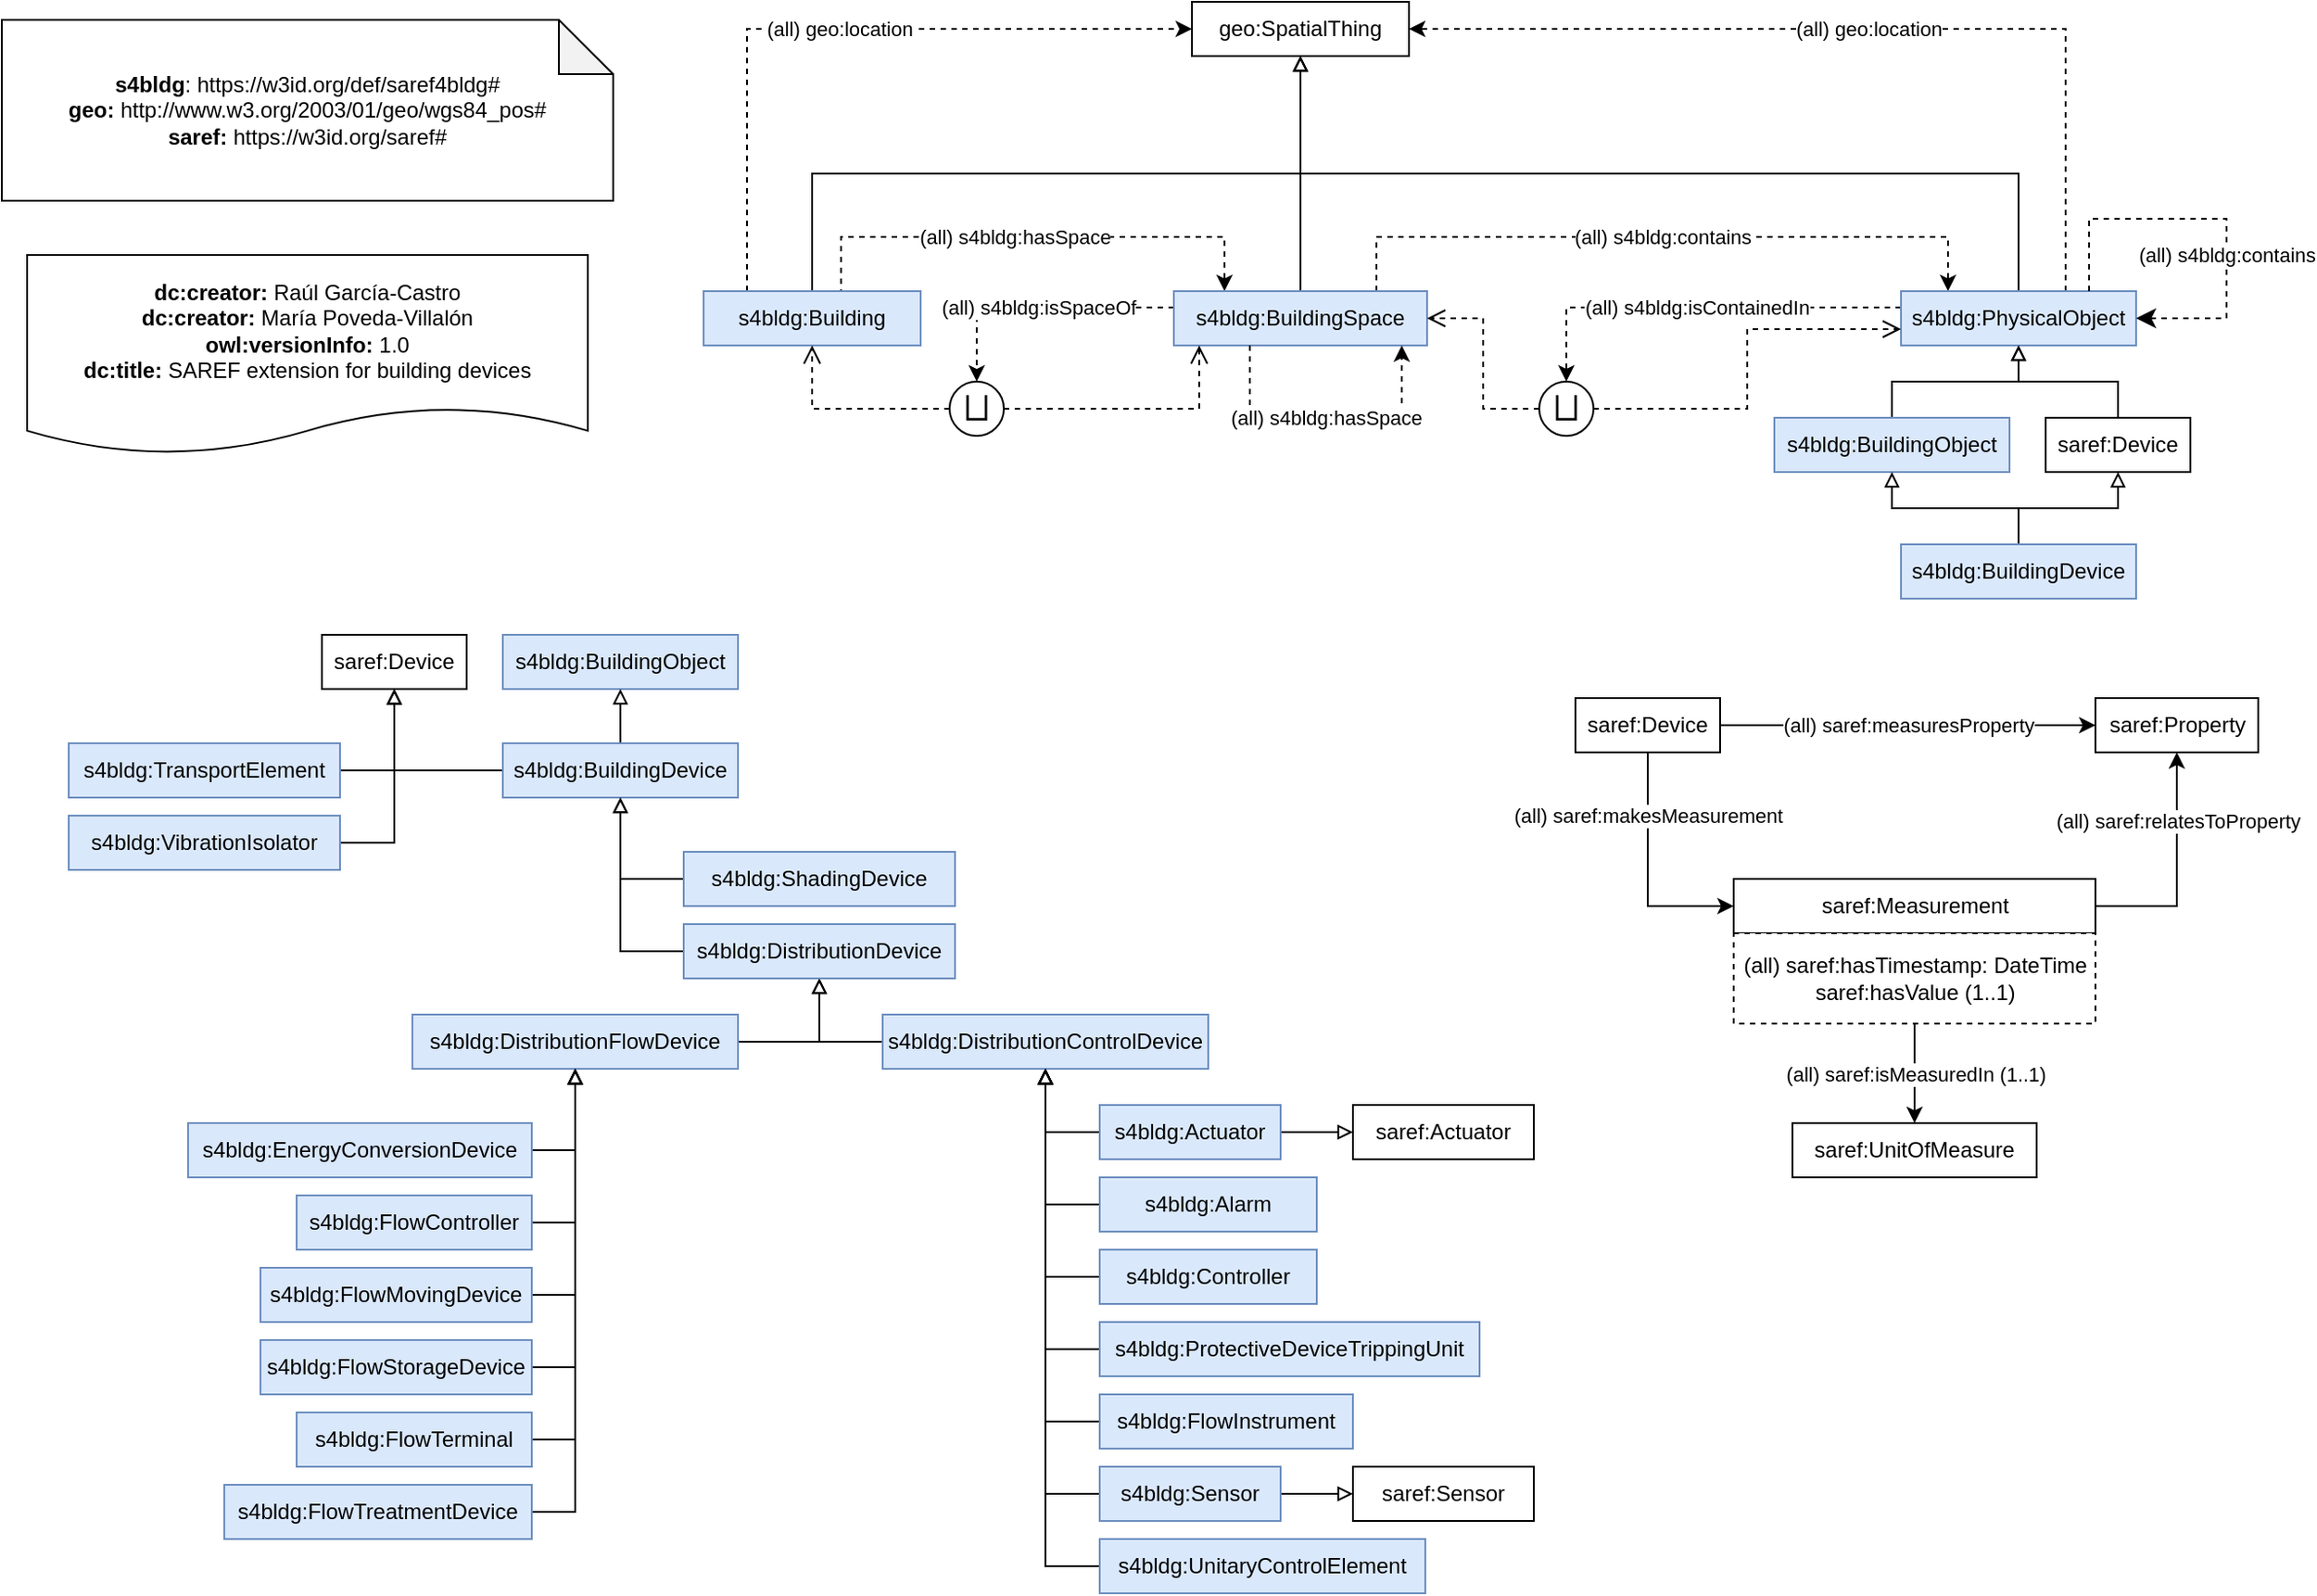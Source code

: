 <mxfile version="13.3.5" type="device"><diagram id="K3vd5cu1G-lQZj9EZzx_" name="Página-1"><mxGraphModel dx="3100" dy="1335" grid="1" gridSize="10" guides="1" tooltips="1" connect="1" arrows="1" fold="1" page="1" pageScale="1" pageWidth="827" pageHeight="1169" math="0" shadow="0"><root><mxCell id="0"/><mxCell id="1" parent="0"/><mxCell id="VFsF0bfAUxNK4FM43DhO-1" value="geo:SpatialThing" style="rounded=0;whiteSpace=wrap;html=1;snapToPoint=1;points=[[0.1,0],[0.2,0],[0.3,0],[0.4,0],[0.5,0],[0.6,0],[0.7,0],[0.8,0],[0.9,0],[0,0.1],[0,0.3],[0,0.5],[0,0.7],[0,0.9],[0.1,1],[0.2,1],[0.3,1],[0.4,1],[0.5,1],[0.6,1],[0.7,1],[0.8,1],[0.9,1],[1,0.1],[1,0.3],[1,0.5],[1,0.7],[1,0.9]];" vertex="1" parent="1"><mxGeometry x="208" y="50.0" width="120" height="30" as="geometry"/></mxCell><mxCell id="VFsF0bfAUxNK4FM43DhO-9" style="edgeStyle=orthogonalEdgeStyle;rounded=0;orthogonalLoop=1;jettySize=auto;html=1;exitX=0.5;exitY=0;exitDx=0;exitDy=0;entryX=0.5;entryY=1;entryDx=0;entryDy=0;endArrow=block;endFill=0;" edge="1" parent="1" source="VFsF0bfAUxNK4FM43DhO-2" target="VFsF0bfAUxNK4FM43DhO-1"><mxGeometry relative="1" as="geometry"/></mxCell><mxCell id="VFsF0bfAUxNK4FM43DhO-19" value="(all) s4bldg:hasSpace" style="edgeStyle=orthogonalEdgeStyle;rounded=0;orthogonalLoop=1;jettySize=auto;html=1;exitX=0.8;exitY=0;exitDx=0;exitDy=0;entryX=0.2;entryY=0;entryDx=0;entryDy=0;dashed=1;endArrow=classic;endFill=1;" edge="1" parent="1" source="VFsF0bfAUxNK4FM43DhO-2" target="VFsF0bfAUxNK4FM43DhO-3"><mxGeometry relative="1" as="geometry"><Array as="points"><mxPoint x="14" y="180"/><mxPoint x="226" y="180"/></Array></mxGeometry></mxCell><mxCell id="VFsF0bfAUxNK4FM43DhO-21" value="(all) geo:location" style="edgeStyle=orthogonalEdgeStyle;rounded=0;orthogonalLoop=1;jettySize=auto;html=1;exitX=0.2;exitY=0;exitDx=0;exitDy=0;entryX=0;entryY=0.5;entryDx=0;entryDy=0;dashed=1;endArrow=classic;endFill=1;" edge="1" parent="1" source="VFsF0bfAUxNK4FM43DhO-2" target="VFsF0bfAUxNK4FM43DhO-1"><mxGeometry relative="1" as="geometry"/></mxCell><mxCell id="VFsF0bfAUxNK4FM43DhO-2" value="s4bldg:Building" style="rounded=0;whiteSpace=wrap;html=1;snapToPoint=1;points=[[0.1,0],[0.2,0],[0.3,0],[0.4,0],[0.5,0],[0.6,0],[0.7,0],[0.8,0],[0.9,0],[0,0.1],[0,0.3],[0,0.5],[0,0.7],[0,0.9],[0.1,1],[0.2,1],[0.3,1],[0.4,1],[0.5,1],[0.6,1],[0.7,1],[0.8,1],[0.9,1],[1,0.1],[1,0.3],[1,0.5],[1,0.7],[1,0.9]];fillColor=#dae8fc;strokeColor=#6c8ebf;" vertex="1" parent="1"><mxGeometry x="-62" y="210.0" width="120" height="30" as="geometry"/></mxCell><mxCell id="VFsF0bfAUxNK4FM43DhO-10" style="edgeStyle=orthogonalEdgeStyle;rounded=0;orthogonalLoop=1;jettySize=auto;html=1;exitX=0.5;exitY=0;exitDx=0;exitDy=0;entryX=0.5;entryY=1;entryDx=0;entryDy=0;endArrow=block;endFill=0;" edge="1" parent="1" source="VFsF0bfAUxNK4FM43DhO-3" target="VFsF0bfAUxNK4FM43DhO-1"><mxGeometry relative="1" as="geometry"/></mxCell><mxCell id="VFsF0bfAUxNK4FM43DhO-16" value="(all) s4bldg:contains" style="edgeStyle=orthogonalEdgeStyle;rounded=0;orthogonalLoop=1;jettySize=auto;html=1;exitX=0.8;exitY=0;exitDx=0;exitDy=0;entryX=0.2;entryY=0;entryDx=0;entryDy=0;endArrow=classic;endFill=1;dashed=1;" edge="1" parent="1" source="VFsF0bfAUxNK4FM43DhO-3" target="VFsF0bfAUxNK4FM43DhO-4"><mxGeometry relative="1" as="geometry"><Array as="points"><mxPoint x="310" y="180"/><mxPoint x="626" y="180"/></Array></mxGeometry></mxCell><mxCell id="VFsF0bfAUxNK4FM43DhO-117" value="(all) s4bldg:isSpaceOf" style="edgeStyle=orthogonalEdgeStyle;rounded=0;orthogonalLoop=1;jettySize=auto;html=1;exitX=0;exitY=0.3;exitDx=0;exitDy=0;endArrow=classic;endFill=1;dashed=1;" edge="1" parent="1" source="VFsF0bfAUxNK4FM43DhO-3" target="VFsF0bfAUxNK4FM43DhO-112"><mxGeometry relative="1" as="geometry"/></mxCell><mxCell id="VFsF0bfAUxNK4FM43DhO-3" value="s4bldg:BuildingSpace" style="rounded=0;whiteSpace=wrap;html=1;snapToPoint=1;points=[[0.1,0],[0.2,0],[0.3,0],[0.4,0],[0.5,0],[0.6,0],[0.7,0],[0.8,0],[0.9,0],[0,0.1],[0,0.3],[0,0.5],[0,0.7],[0,0.9],[0.1,1],[0.2,1],[0.3,1],[0.4,1],[0.5,1],[0.6,1],[0.7,1],[0.8,1],[0.9,1],[1,0.1],[1,0.3],[1,0.5],[1,0.7],[1,0.9]];fillColor=#dae8fc;strokeColor=#6c8ebf;" vertex="1" parent="1"><mxGeometry x="198" y="210" width="140" height="30" as="geometry"/></mxCell><mxCell id="VFsF0bfAUxNK4FM43DhO-11" style="edgeStyle=orthogonalEdgeStyle;rounded=0;orthogonalLoop=1;jettySize=auto;html=1;exitX=0.5;exitY=0;exitDx=0;exitDy=0;entryX=0.5;entryY=1;entryDx=0;entryDy=0;endArrow=block;endFill=0;" edge="1" parent="1" source="VFsF0bfAUxNK4FM43DhO-4" target="VFsF0bfAUxNK4FM43DhO-1"><mxGeometry relative="1" as="geometry"/></mxCell><mxCell id="VFsF0bfAUxNK4FM43DhO-17" value="(all) s4bldg:isContainedIn" style="edgeStyle=orthogonalEdgeStyle;rounded=0;orthogonalLoop=1;jettySize=auto;html=1;exitX=0;exitY=0.3;exitDx=0;exitDy=0;entryX=0.5;entryY=0;entryDx=0;entryDy=0;dashed=1;endArrow=classic;endFill=1;" edge="1" parent="1" source="VFsF0bfAUxNK4FM43DhO-4" target="VFsF0bfAUxNK4FM43DhO-118"><mxGeometry relative="1" as="geometry"/></mxCell><mxCell id="VFsF0bfAUxNK4FM43DhO-22" value="(all) geo:location" style="edgeStyle=orthogonalEdgeStyle;rounded=0;orthogonalLoop=1;jettySize=auto;html=1;exitX=0.7;exitY=0;exitDx=0;exitDy=0;entryX=1;entryY=0.5;entryDx=0;entryDy=0;dashed=1;endArrow=classic;endFill=1;" edge="1" parent="1" source="VFsF0bfAUxNK4FM43DhO-4" target="VFsF0bfAUxNK4FM43DhO-1"><mxGeometry relative="1" as="geometry"/></mxCell><mxCell id="VFsF0bfAUxNK4FM43DhO-4" value="s4bldg:PhysicalObject" style="rounded=0;whiteSpace=wrap;html=1;snapToPoint=1;points=[[0.1,0],[0.2,0],[0.3,0],[0.4,0],[0.5,0],[0.6,0],[0.7,0],[0.8,0],[0.9,0],[0,0.1],[0,0.3],[0,0.5],[0,0.7],[0,0.9],[0.1,1],[0.2,1],[0.3,1],[0.4,1],[0.5,1],[0.6,1],[0.7,1],[0.8,1],[0.9,1],[1,0.1],[1,0.3],[1,0.5],[1,0.7],[1,0.9]];fillColor=#dae8fc;strokeColor=#6c8ebf;" vertex="1" parent="1"><mxGeometry x="600" y="210" width="130" height="30" as="geometry"/></mxCell><mxCell id="VFsF0bfAUxNK4FM43DhO-12" style="edgeStyle=orthogonalEdgeStyle;rounded=0;orthogonalLoop=1;jettySize=auto;html=1;exitX=0.5;exitY=0;exitDx=0;exitDy=0;endArrow=block;endFill=0;" edge="1" parent="1" source="VFsF0bfAUxNK4FM43DhO-6" target="VFsF0bfAUxNK4FM43DhO-4"><mxGeometry relative="1" as="geometry"/></mxCell><mxCell id="VFsF0bfAUxNK4FM43DhO-6" value="s4bldg:BuildingObject" style="rounded=0;whiteSpace=wrap;html=1;snapToPoint=1;points=[[0.1,0],[0.2,0],[0.3,0],[0.4,0],[0.5,0],[0.6,0],[0.7,0],[0.8,0],[0.9,0],[0,0.1],[0,0.3],[0,0.5],[0,0.7],[0,0.9],[0.1,1],[0.2,1],[0.3,1],[0.4,1],[0.5,1],[0.6,1],[0.7,1],[0.8,1],[0.9,1],[1,0.1],[1,0.3],[1,0.5],[1,0.7],[1,0.9]];fillColor=#dae8fc;strokeColor=#6c8ebf;" vertex="1" parent="1"><mxGeometry x="530" y="280" width="130" height="30" as="geometry"/></mxCell><mxCell id="VFsF0bfAUxNK4FM43DhO-13" style="edgeStyle=orthogonalEdgeStyle;rounded=0;orthogonalLoop=1;jettySize=auto;html=1;exitX=0.5;exitY=0;exitDx=0;exitDy=0;endArrow=block;endFill=0;" edge="1" parent="1" source="VFsF0bfAUxNK4FM43DhO-7" target="VFsF0bfAUxNK4FM43DhO-4"><mxGeometry relative="1" as="geometry"/></mxCell><mxCell id="VFsF0bfAUxNK4FM43DhO-7" value="saref:Device" style="rounded=0;whiteSpace=wrap;html=1;snapToPoint=1;points=[[0.1,0],[0.2,0],[0.3,0],[0.4,0],[0.5,0],[0.6,0],[0.7,0],[0.8,0],[0.9,0],[0,0.1],[0,0.3],[0,0.5],[0,0.7],[0,0.9],[0.1,1],[0.2,1],[0.3,1],[0.4,1],[0.5,1],[0.6,1],[0.7,1],[0.8,1],[0.9,1],[1,0.1],[1,0.3],[1,0.5],[1,0.7],[1,0.9]];" vertex="1" parent="1"><mxGeometry x="680" y="280" width="80" height="30" as="geometry"/></mxCell><mxCell id="VFsF0bfAUxNK4FM43DhO-14" style="edgeStyle=orthogonalEdgeStyle;rounded=0;orthogonalLoop=1;jettySize=auto;html=1;exitX=0.5;exitY=0;exitDx=0;exitDy=0;endArrow=block;endFill=0;" edge="1" parent="1" source="VFsF0bfAUxNK4FM43DhO-8" target="VFsF0bfAUxNK4FM43DhO-6"><mxGeometry relative="1" as="geometry"/></mxCell><mxCell id="VFsF0bfAUxNK4FM43DhO-15" style="edgeStyle=orthogonalEdgeStyle;rounded=0;orthogonalLoop=1;jettySize=auto;html=1;exitX=0.5;exitY=0;exitDx=0;exitDy=0;endArrow=block;endFill=0;" edge="1" parent="1" source="VFsF0bfAUxNK4FM43DhO-8" target="VFsF0bfAUxNK4FM43DhO-7"><mxGeometry relative="1" as="geometry"/></mxCell><mxCell id="VFsF0bfAUxNK4FM43DhO-8" value="s4bldg:BuildingDevice" style="rounded=0;whiteSpace=wrap;html=1;snapToPoint=1;points=[[0.1,0],[0.2,0],[0.3,0],[0.4,0],[0.5,0],[0.6,0],[0.7,0],[0.8,0],[0.9,0],[0,0.1],[0,0.3],[0,0.5],[0,0.7],[0,0.9],[0.1,1],[0.2,1],[0.3,1],[0.4,1],[0.5,1],[0.6,1],[0.7,1],[0.8,1],[0.9,1],[1,0.1],[1,0.3],[1,0.5],[1,0.7],[1,0.9]];fillColor=#dae8fc;strokeColor=#6c8ebf;" vertex="1" parent="1"><mxGeometry x="600" y="350" width="130" height="30" as="geometry"/></mxCell><mxCell id="VFsF0bfAUxNK4FM43DhO-23" value="(all) s4bldg:hasSpace" style="edgeStyle=orthogonalEdgeStyle;rounded=0;orthogonalLoop=1;jettySize=auto;html=1;exitX=0.3;exitY=1;exitDx=0;exitDy=0;entryX=0.9;entryY=1;entryDx=0;entryDy=0;dashed=1;endArrow=classic;endFill=1;" edge="1" parent="1" source="VFsF0bfAUxNK4FM43DhO-3" target="VFsF0bfAUxNK4FM43DhO-3"><mxGeometry relative="1" as="geometry"><Array as="points"><mxPoint x="240" y="280"/><mxPoint x="324" y="280"/></Array></mxGeometry></mxCell><mxCell id="VFsF0bfAUxNK4FM43DhO-26" value="s4bldg:BuildingObject" style="rounded=0;whiteSpace=wrap;html=1;snapToPoint=1;points=[[0.1,0],[0.2,0],[0.3,0],[0.4,0],[0.5,0],[0.6,0],[0.7,0],[0.8,0],[0.9,0],[0,0.1],[0,0.3],[0,0.5],[0,0.7],[0,0.9],[0.1,1],[0.2,1],[0.3,1],[0.4,1],[0.5,1],[0.6,1],[0.7,1],[0.8,1],[0.9,1],[1,0.1],[1,0.3],[1,0.5],[1,0.7],[1,0.9]];fillColor=#dae8fc;strokeColor=#6c8ebf;" vertex="1" parent="1"><mxGeometry x="-173" y="400" width="130" height="30" as="geometry"/></mxCell><mxCell id="VFsF0bfAUxNK4FM43DhO-27" value="saref:Device" style="rounded=0;whiteSpace=wrap;html=1;snapToPoint=1;points=[[0.1,0],[0.2,0],[0.3,0],[0.4,0],[0.5,0],[0.6,0],[0.7,0],[0.8,0],[0.9,0],[0,0.1],[0,0.3],[0,0.5],[0,0.7],[0,0.9],[0.1,1],[0.2,1],[0.3,1],[0.4,1],[0.5,1],[0.6,1],[0.7,1],[0.8,1],[0.9,1],[1,0.1],[1,0.3],[1,0.5],[1,0.7],[1,0.9]];" vertex="1" parent="1"><mxGeometry x="-273" y="400" width="80" height="30" as="geometry"/></mxCell><mxCell id="VFsF0bfAUxNK4FM43DhO-31" style="edgeStyle=orthogonalEdgeStyle;rounded=0;orthogonalLoop=1;jettySize=auto;html=1;exitX=0.5;exitY=0;exitDx=0;exitDy=0;endArrow=block;endFill=0;" edge="1" parent="1" source="VFsF0bfAUxNK4FM43DhO-30" target="VFsF0bfAUxNK4FM43DhO-26"><mxGeometry relative="1" as="geometry"/></mxCell><mxCell id="VFsF0bfAUxNK4FM43DhO-32" style="edgeStyle=orthogonalEdgeStyle;rounded=0;orthogonalLoop=1;jettySize=auto;html=1;exitX=0;exitY=0.5;exitDx=0;exitDy=0;entryX=0.5;entryY=1;entryDx=0;entryDy=0;endArrow=block;endFill=0;" edge="1" parent="1" source="VFsF0bfAUxNK4FM43DhO-30" target="VFsF0bfAUxNK4FM43DhO-27"><mxGeometry relative="1" as="geometry"/></mxCell><mxCell id="VFsF0bfAUxNK4FM43DhO-30" value="s4bldg:BuildingDevice" style="rounded=0;whiteSpace=wrap;html=1;snapToPoint=1;points=[[0.1,0],[0.2,0],[0.3,0],[0.4,0],[0.5,0],[0.6,0],[0.7,0],[0.8,0],[0.9,0],[0,0.1],[0,0.3],[0,0.5],[0,0.7],[0,0.9],[0.1,1],[0.2,1],[0.3,1],[0.4,1],[0.5,1],[0.6,1],[0.7,1],[0.8,1],[0.9,1],[1,0.1],[1,0.3],[1,0.5],[1,0.7],[1,0.9]];fillColor=#dae8fc;strokeColor=#6c8ebf;" vertex="1" parent="1"><mxGeometry x="-173" y="460" width="130" height="30" as="geometry"/></mxCell><mxCell id="VFsF0bfAUxNK4FM43DhO-74" style="edgeStyle=orthogonalEdgeStyle;rounded=0;orthogonalLoop=1;jettySize=auto;html=1;exitX=0;exitY=0.5;exitDx=0;exitDy=0;endArrow=block;endFill=0;" edge="1" parent="1" source="VFsF0bfAUxNK4FM43DhO-33" target="VFsF0bfAUxNK4FM43DhO-70"><mxGeometry relative="1" as="geometry"/></mxCell><mxCell id="VFsF0bfAUxNK4FM43DhO-33" value="s4bldg:DistributionControlDevice" style="rounded=0;whiteSpace=wrap;html=1;snapToPoint=1;points=[[0.1,0],[0.2,0],[0.3,0],[0.4,0],[0.5,0],[0.6,0],[0.7,0],[0.8,0],[0.9,0],[0,0.1],[0,0.3],[0,0.5],[0,0.7],[0,0.9],[0.1,1],[0.2,1],[0.3,1],[0.4,1],[0.5,1],[0.6,1],[0.7,1],[0.8,1],[0.9,1],[1,0.1],[1,0.3],[1,0.5],[1,0.7],[1,0.9]];fillColor=#dae8fc;strokeColor=#6c8ebf;" vertex="1" parent="1"><mxGeometry x="37" y="610" width="180" height="30" as="geometry"/></mxCell><mxCell id="VFsF0bfAUxNK4FM43DhO-63" style="edgeStyle=orthogonalEdgeStyle;rounded=0;orthogonalLoop=1;jettySize=auto;html=1;exitX=0;exitY=0.5;exitDx=0;exitDy=0;endArrow=block;endFill=0;" edge="1" parent="1" source="VFsF0bfAUxNK4FM43DhO-36" target="VFsF0bfAUxNK4FM43DhO-33"><mxGeometry relative="1" as="geometry"/></mxCell><mxCell id="VFsF0bfAUxNK4FM43DhO-109" style="edgeStyle=orthogonalEdgeStyle;rounded=0;orthogonalLoop=1;jettySize=auto;html=1;exitX=1;exitY=0.5;exitDx=0;exitDy=0;entryX=0;entryY=0.5;entryDx=0;entryDy=0;endArrow=block;endFill=0;" edge="1" parent="1" source="VFsF0bfAUxNK4FM43DhO-36" target="VFsF0bfAUxNK4FM43DhO-108"><mxGeometry relative="1" as="geometry"/></mxCell><mxCell id="VFsF0bfAUxNK4FM43DhO-36" value="s4bldg:Actuator" style="rounded=0;whiteSpace=wrap;html=1;snapToPoint=1;points=[[0.1,0],[0.2,0],[0.3,0],[0.4,0],[0.5,0],[0.6,0],[0.7,0],[0.8,0],[0.9,0],[0,0.1],[0,0.3],[0,0.5],[0,0.7],[0,0.9],[0.1,1],[0.2,1],[0.3,1],[0.4,1],[0.5,1],[0.6,1],[0.7,1],[0.8,1],[0.9,1],[1,0.1],[1,0.3],[1,0.5],[1,0.7],[1,0.9]];fillColor=#dae8fc;strokeColor=#6c8ebf;" vertex="1" parent="1"><mxGeometry x="157" y="660" width="100" height="30" as="geometry"/></mxCell><mxCell id="VFsF0bfAUxNK4FM43DhO-64" style="edgeStyle=orthogonalEdgeStyle;rounded=0;orthogonalLoop=1;jettySize=auto;html=1;exitX=0;exitY=0.5;exitDx=0;exitDy=0;endArrow=block;endFill=0;" edge="1" parent="1" source="VFsF0bfAUxNK4FM43DhO-37" target="VFsF0bfAUxNK4FM43DhO-33"><mxGeometry relative="1" as="geometry"/></mxCell><mxCell id="VFsF0bfAUxNK4FM43DhO-37" value="s4bldg:Alarm" style="rounded=0;whiteSpace=wrap;html=1;snapToPoint=1;points=[[0.1,0],[0.2,0],[0.3,0],[0.4,0],[0.5,0],[0.6,0],[0.7,0],[0.8,0],[0.9,0],[0,0.1],[0,0.3],[0,0.5],[0,0.7],[0,0.9],[0.1,1],[0.2,1],[0.3,1],[0.4,1],[0.5,1],[0.6,1],[0.7,1],[0.8,1],[0.9,1],[1,0.1],[1,0.3],[1,0.5],[1,0.7],[1,0.9]];fillColor=#dae8fc;strokeColor=#6c8ebf;" vertex="1" parent="1"><mxGeometry x="157" y="700" width="120" height="30" as="geometry"/></mxCell><mxCell id="VFsF0bfAUxNK4FM43DhO-65" style="edgeStyle=orthogonalEdgeStyle;rounded=0;orthogonalLoop=1;jettySize=auto;html=1;exitX=0;exitY=0.5;exitDx=0;exitDy=0;entryX=0.5;entryY=1;entryDx=0;entryDy=0;endArrow=block;endFill=0;" edge="1" parent="1" source="VFsF0bfAUxNK4FM43DhO-38" target="VFsF0bfAUxNK4FM43DhO-33"><mxGeometry relative="1" as="geometry"/></mxCell><mxCell id="VFsF0bfAUxNK4FM43DhO-38" value="s4bldg:Controller" style="rounded=0;whiteSpace=wrap;html=1;snapToPoint=1;points=[[0.1,0],[0.2,0],[0.3,0],[0.4,0],[0.5,0],[0.6,0],[0.7,0],[0.8,0],[0.9,0],[0,0.1],[0,0.3],[0,0.5],[0,0.7],[0,0.9],[0.1,1],[0.2,1],[0.3,1],[0.4,1],[0.5,1],[0.6,1],[0.7,1],[0.8,1],[0.9,1],[1,0.1],[1,0.3],[1,0.5],[1,0.7],[1,0.9]];fillColor=#dae8fc;strokeColor=#6c8ebf;" vertex="1" parent="1"><mxGeometry x="157" y="740" width="120" height="30" as="geometry"/></mxCell><mxCell id="VFsF0bfAUxNK4FM43DhO-66" style="edgeStyle=orthogonalEdgeStyle;rounded=0;orthogonalLoop=1;jettySize=auto;html=1;exitX=0;exitY=0.5;exitDx=0;exitDy=0;endArrow=block;endFill=0;" edge="1" parent="1" source="VFsF0bfAUxNK4FM43DhO-39" target="VFsF0bfAUxNK4FM43DhO-33"><mxGeometry relative="1" as="geometry"/></mxCell><mxCell id="VFsF0bfAUxNK4FM43DhO-39" value="s4bldg:ProtectiveDeviceTrippingUnit" style="rounded=0;whiteSpace=wrap;html=1;snapToPoint=1;points=[[0.1,0],[0.2,0],[0.3,0],[0.4,0],[0.5,0],[0.6,0],[0.7,0],[0.8,0],[0.9,0],[0,0.1],[0,0.3],[0,0.5],[0,0.7],[0,0.9],[0.1,1],[0.2,1],[0.3,1],[0.4,1],[0.5,1],[0.6,1],[0.7,1],[0.8,1],[0.9,1],[1,0.1],[1,0.3],[1,0.5],[1,0.7],[1,0.9]];fillColor=#dae8fc;strokeColor=#6c8ebf;" vertex="1" parent="1"><mxGeometry x="157" y="780" width="210" height="30" as="geometry"/></mxCell><mxCell id="VFsF0bfAUxNK4FM43DhO-67" style="edgeStyle=orthogonalEdgeStyle;rounded=0;orthogonalLoop=1;jettySize=auto;html=1;exitX=0;exitY=0.5;exitDx=0;exitDy=0;endArrow=block;endFill=0;" edge="1" parent="1" source="VFsF0bfAUxNK4FM43DhO-40" target="VFsF0bfAUxNK4FM43DhO-33"><mxGeometry relative="1" as="geometry"/></mxCell><mxCell id="VFsF0bfAUxNK4FM43DhO-40" value="s4bldg:FlowInstrument" style="rounded=0;whiteSpace=wrap;html=1;snapToPoint=1;points=[[0.1,0],[0.2,0],[0.3,0],[0.4,0],[0.5,0],[0.6,0],[0.7,0],[0.8,0],[0.9,0],[0,0.1],[0,0.3],[0,0.5],[0,0.7],[0,0.9],[0.1,1],[0.2,1],[0.3,1],[0.4,1],[0.5,1],[0.6,1],[0.7,1],[0.8,1],[0.9,1],[1,0.1],[1,0.3],[1,0.5],[1,0.7],[1,0.9]];fillColor=#dae8fc;strokeColor=#6c8ebf;" vertex="1" parent="1"><mxGeometry x="157" y="820" width="140" height="30" as="geometry"/></mxCell><mxCell id="VFsF0bfAUxNK4FM43DhO-68" style="edgeStyle=orthogonalEdgeStyle;rounded=0;orthogonalLoop=1;jettySize=auto;html=1;exitX=0;exitY=0.5;exitDx=0;exitDy=0;endArrow=block;endFill=0;" edge="1" parent="1" source="VFsF0bfAUxNK4FM43DhO-41" target="VFsF0bfAUxNK4FM43DhO-33"><mxGeometry relative="1" as="geometry"/></mxCell><mxCell id="VFsF0bfAUxNK4FM43DhO-111" style="edgeStyle=orthogonalEdgeStyle;rounded=0;orthogonalLoop=1;jettySize=auto;html=1;exitX=1;exitY=0.5;exitDx=0;exitDy=0;endArrow=block;endFill=0;" edge="1" parent="1" source="VFsF0bfAUxNK4FM43DhO-41" target="VFsF0bfAUxNK4FM43DhO-110"><mxGeometry relative="1" as="geometry"/></mxCell><mxCell id="VFsF0bfAUxNK4FM43DhO-41" value="s4bldg:Sensor" style="rounded=0;whiteSpace=wrap;html=1;snapToPoint=1;points=[[0.1,0],[0.2,0],[0.3,0],[0.4,0],[0.5,0],[0.6,0],[0.7,0],[0.8,0],[0.9,0],[0,0.1],[0,0.3],[0,0.5],[0,0.7],[0,0.9],[0.1,1],[0.2,1],[0.3,1],[0.4,1],[0.5,1],[0.6,1],[0.7,1],[0.8,1],[0.9,1],[1,0.1],[1,0.3],[1,0.5],[1,0.7],[1,0.9]];fillColor=#dae8fc;strokeColor=#6c8ebf;" vertex="1" parent="1"><mxGeometry x="157" y="860" width="100" height="30" as="geometry"/></mxCell><mxCell id="VFsF0bfAUxNK4FM43DhO-69" style="edgeStyle=orthogonalEdgeStyle;rounded=0;orthogonalLoop=1;jettySize=auto;html=1;exitX=0;exitY=0.5;exitDx=0;exitDy=0;endArrow=block;endFill=0;" edge="1" parent="1" source="VFsF0bfAUxNK4FM43DhO-42" target="VFsF0bfAUxNK4FM43DhO-33"><mxGeometry relative="1" as="geometry"/></mxCell><mxCell id="VFsF0bfAUxNK4FM43DhO-42" value="s4bldg:UnitaryControlElement" style="rounded=0;whiteSpace=wrap;html=1;snapToPoint=1;points=[[0.1,0],[0.2,0],[0.3,0],[0.4,0],[0.5,0],[0.6,0],[0.7,0],[0.8,0],[0.9,0],[0,0.1],[0,0.3],[0,0.5],[0,0.7],[0,0.9],[0.1,1],[0.2,1],[0.3,1],[0.4,1],[0.5,1],[0.6,1],[0.7,1],[0.8,1],[0.9,1],[1,0.1],[1,0.3],[1,0.5],[1,0.7],[1,0.9]];fillColor=#dae8fc;strokeColor=#6c8ebf;" vertex="1" parent="1"><mxGeometry x="157" y="900" width="180" height="30" as="geometry"/></mxCell><mxCell id="VFsF0bfAUxNK4FM43DhO-88" style="edgeStyle=orthogonalEdgeStyle;rounded=0;orthogonalLoop=1;jettySize=auto;html=1;exitX=1;exitY=0.5;exitDx=0;exitDy=0;entryX=0.5;entryY=1;entryDx=0;entryDy=0;endArrow=block;endFill=0;" edge="1" parent="1" source="VFsF0bfAUxNK4FM43DhO-43" target="VFsF0bfAUxNK4FM43DhO-70"><mxGeometry relative="1" as="geometry"/></mxCell><mxCell id="VFsF0bfAUxNK4FM43DhO-43" value="s4bldg:DistributionFlowDevice" style="rounded=0;whiteSpace=wrap;html=1;snapToPoint=1;points=[[0.1,0],[0.2,0],[0.3,0],[0.4,0],[0.5,0],[0.6,0],[0.7,0],[0.8,0],[0.9,0],[0,0.1],[0,0.3],[0,0.5],[0,0.7],[0,0.9],[0.1,1],[0.2,1],[0.3,1],[0.4,1],[0.5,1],[0.6,1],[0.7,1],[0.8,1],[0.9,1],[1,0.1],[1,0.3],[1,0.5],[1,0.7],[1,0.9]];fillColor=#dae8fc;strokeColor=#6c8ebf;" vertex="1" parent="1"><mxGeometry x="-223" y="610" width="180" height="30" as="geometry"/></mxCell><mxCell id="VFsF0bfAUxNK4FM43DhO-82" style="edgeStyle=orthogonalEdgeStyle;rounded=0;orthogonalLoop=1;jettySize=auto;html=1;exitX=1;exitY=0.5;exitDx=0;exitDy=0;endArrow=block;endFill=0;" edge="1" parent="1" source="VFsF0bfAUxNK4FM43DhO-44" target="VFsF0bfAUxNK4FM43DhO-43"><mxGeometry relative="1" as="geometry"/></mxCell><mxCell id="VFsF0bfAUxNK4FM43DhO-44" value="s4bldg:EnergyConversionDevice" style="rounded=0;whiteSpace=wrap;html=1;snapToPoint=1;points=[[0.1,0],[0.2,0],[0.3,0],[0.4,0],[0.5,0],[0.6,0],[0.7,0],[0.8,0],[0.9,0],[0,0.1],[0,0.3],[0,0.5],[0,0.7],[0,0.9],[0.1,1],[0.2,1],[0.3,1],[0.4,1],[0.5,1],[0.6,1],[0.7,1],[0.8,1],[0.9,1],[1,0.1],[1,0.3],[1,0.5],[1,0.7],[1,0.9]];fillColor=#dae8fc;strokeColor=#6c8ebf;" vertex="1" parent="1"><mxGeometry x="-347" y="670" width="190" height="30" as="geometry"/></mxCell><mxCell id="VFsF0bfAUxNK4FM43DhO-83" style="edgeStyle=orthogonalEdgeStyle;rounded=0;orthogonalLoop=1;jettySize=auto;html=1;exitX=1;exitY=0.5;exitDx=0;exitDy=0;endArrow=block;endFill=0;" edge="1" parent="1" source="VFsF0bfAUxNK4FM43DhO-52" target="VFsF0bfAUxNK4FM43DhO-43"><mxGeometry relative="1" as="geometry"/></mxCell><mxCell id="VFsF0bfAUxNK4FM43DhO-52" value="s4bldg:FlowController" style="rounded=0;whiteSpace=wrap;html=1;snapToPoint=1;points=[[0.1,0],[0.2,0],[0.3,0],[0.4,0],[0.5,0],[0.6,0],[0.7,0],[0.8,0],[0.9,0],[0,0.1],[0,0.3],[0,0.5],[0,0.7],[0,0.9],[0.1,1],[0.2,1],[0.3,1],[0.4,1],[0.5,1],[0.6,1],[0.7,1],[0.8,1],[0.9,1],[1,0.1],[1,0.3],[1,0.5],[1,0.7],[1,0.9]];fillColor=#dae8fc;strokeColor=#6c8ebf;" vertex="1" parent="1"><mxGeometry x="-287" y="710" width="130" height="30" as="geometry"/></mxCell><mxCell id="VFsF0bfAUxNK4FM43DhO-84" style="edgeStyle=orthogonalEdgeStyle;rounded=0;orthogonalLoop=1;jettySize=auto;html=1;exitX=1;exitY=0.5;exitDx=0;exitDy=0;endArrow=block;endFill=0;" edge="1" parent="1" source="VFsF0bfAUxNK4FM43DhO-53" target="VFsF0bfAUxNK4FM43DhO-43"><mxGeometry relative="1" as="geometry"/></mxCell><mxCell id="VFsF0bfAUxNK4FM43DhO-53" value="s4bldg:FlowMovingDevice" style="rounded=0;whiteSpace=wrap;html=1;snapToPoint=1;points=[[0.1,0],[0.2,0],[0.3,0],[0.4,0],[0.5,0],[0.6,0],[0.7,0],[0.8,0],[0.9,0],[0,0.1],[0,0.3],[0,0.5],[0,0.7],[0,0.9],[0.1,1],[0.2,1],[0.3,1],[0.4,1],[0.5,1],[0.6,1],[0.7,1],[0.8,1],[0.9,1],[1,0.1],[1,0.3],[1,0.5],[1,0.7],[1,0.9]];fillColor=#dae8fc;strokeColor=#6c8ebf;" vertex="1" parent="1"><mxGeometry x="-307" y="750" width="150" height="30" as="geometry"/></mxCell><mxCell id="VFsF0bfAUxNK4FM43DhO-85" style="edgeStyle=orthogonalEdgeStyle;rounded=0;orthogonalLoop=1;jettySize=auto;html=1;exitX=1;exitY=0.5;exitDx=0;exitDy=0;endArrow=block;endFill=0;" edge="1" parent="1" source="VFsF0bfAUxNK4FM43DhO-54" target="VFsF0bfAUxNK4FM43DhO-43"><mxGeometry relative="1" as="geometry"/></mxCell><mxCell id="VFsF0bfAUxNK4FM43DhO-54" value="s4bldg:FlowStorageDevice" style="rounded=0;whiteSpace=wrap;html=1;snapToPoint=1;points=[[0.1,0],[0.2,0],[0.3,0],[0.4,0],[0.5,0],[0.6,0],[0.7,0],[0.8,0],[0.9,0],[0,0.1],[0,0.3],[0,0.5],[0,0.7],[0,0.9],[0.1,1],[0.2,1],[0.3,1],[0.4,1],[0.5,1],[0.6,1],[0.7,1],[0.8,1],[0.9,1],[1,0.1],[1,0.3],[1,0.5],[1,0.7],[1,0.9]];fillColor=#dae8fc;strokeColor=#6c8ebf;" vertex="1" parent="1"><mxGeometry x="-307" y="790" width="150" height="30" as="geometry"/></mxCell><mxCell id="VFsF0bfAUxNK4FM43DhO-86" style="edgeStyle=orthogonalEdgeStyle;rounded=0;orthogonalLoop=1;jettySize=auto;html=1;exitX=1;exitY=0.5;exitDx=0;exitDy=0;endArrow=block;endFill=0;" edge="1" parent="1" source="VFsF0bfAUxNK4FM43DhO-56" target="VFsF0bfAUxNK4FM43DhO-43"><mxGeometry relative="1" as="geometry"/></mxCell><mxCell id="VFsF0bfAUxNK4FM43DhO-56" value="s4bldg:FlowTerminal" style="rounded=0;whiteSpace=wrap;html=1;snapToPoint=1;points=[[0.1,0],[0.2,0],[0.3,0],[0.4,0],[0.5,0],[0.6,0],[0.7,0],[0.8,0],[0.9,0],[0,0.1],[0,0.3],[0,0.5],[0,0.7],[0,0.9],[0.1,1],[0.2,1],[0.3,1],[0.4,1],[0.5,1],[0.6,1],[0.7,1],[0.8,1],[0.9,1],[1,0.1],[1,0.3],[1,0.5],[1,0.7],[1,0.9]];fillColor=#dae8fc;strokeColor=#6c8ebf;" vertex="1" parent="1"><mxGeometry x="-287" y="830" width="130" height="30" as="geometry"/></mxCell><mxCell id="VFsF0bfAUxNK4FM43DhO-87" style="edgeStyle=orthogonalEdgeStyle;rounded=0;orthogonalLoop=1;jettySize=auto;html=1;exitX=1;exitY=0.5;exitDx=0;exitDy=0;endArrow=block;endFill=0;" edge="1" parent="1" source="VFsF0bfAUxNK4FM43DhO-57" target="VFsF0bfAUxNK4FM43DhO-43"><mxGeometry relative="1" as="geometry"/></mxCell><mxCell id="VFsF0bfAUxNK4FM43DhO-57" value="s4bldg:FlowTreatmentDevice" style="rounded=0;whiteSpace=wrap;html=1;snapToPoint=1;points=[[0.1,0],[0.2,0],[0.3,0],[0.4,0],[0.5,0],[0.6,0],[0.7,0],[0.8,0],[0.9,0],[0,0.1],[0,0.3],[0,0.5],[0,0.7],[0,0.9],[0.1,1],[0.2,1],[0.3,1],[0.4,1],[0.5,1],[0.6,1],[0.7,1],[0.8,1],[0.9,1],[1,0.1],[1,0.3],[1,0.5],[1,0.7],[1,0.9]];fillColor=#dae8fc;strokeColor=#6c8ebf;" vertex="1" parent="1"><mxGeometry x="-327" y="870" width="170" height="30" as="geometry"/></mxCell><mxCell id="VFsF0bfAUxNK4FM43DhO-73" style="edgeStyle=orthogonalEdgeStyle;rounded=0;orthogonalLoop=1;jettySize=auto;html=1;exitX=0;exitY=0.5;exitDx=0;exitDy=0;endArrow=block;endFill=0;" edge="1" parent="1" source="VFsF0bfAUxNK4FM43DhO-70" target="VFsF0bfAUxNK4FM43DhO-30"><mxGeometry relative="1" as="geometry"/></mxCell><mxCell id="VFsF0bfAUxNK4FM43DhO-70" value="s4bldg:DistributionDevice" style="rounded=0;whiteSpace=wrap;html=1;snapToPoint=1;points=[[0.1,0],[0.2,0],[0.3,0],[0.4,0],[0.5,0],[0.6,0],[0.7,0],[0.8,0],[0.9,0],[0,0.1],[0,0.3],[0,0.5],[0,0.7],[0,0.9],[0.1,1],[0.2,1],[0.3,1],[0.4,1],[0.5,1],[0.6,1],[0.7,1],[0.8,1],[0.9,1],[1,0.1],[1,0.3],[1,0.5],[1,0.7],[1,0.9]];fillColor=#dae8fc;strokeColor=#6c8ebf;" vertex="1" parent="1"><mxGeometry x="-73" y="560" width="150" height="30" as="geometry"/></mxCell><mxCell id="VFsF0bfAUxNK4FM43DhO-72" style="edgeStyle=orthogonalEdgeStyle;rounded=0;orthogonalLoop=1;jettySize=auto;html=1;exitX=0;exitY=0.5;exitDx=0;exitDy=0;endArrow=block;endFill=0;" edge="1" parent="1" source="VFsF0bfAUxNK4FM43DhO-71" target="VFsF0bfAUxNK4FM43DhO-30"><mxGeometry relative="1" as="geometry"/></mxCell><mxCell id="VFsF0bfAUxNK4FM43DhO-71" value="s4bldg:ShadingDevice" style="rounded=0;whiteSpace=wrap;html=1;snapToPoint=1;points=[[0.1,0],[0.2,0],[0.3,0],[0.4,0],[0.5,0],[0.6,0],[0.7,0],[0.8,0],[0.9,0],[0,0.1],[0,0.3],[0,0.5],[0,0.7],[0,0.9],[0.1,1],[0.2,1],[0.3,1],[0.4,1],[0.5,1],[0.6,1],[0.7,1],[0.8,1],[0.9,1],[1,0.1],[1,0.3],[1,0.5],[1,0.7],[1,0.9]];fillColor=#dae8fc;strokeColor=#6c8ebf;" vertex="1" parent="1"><mxGeometry x="-73" y="520" width="150" height="30" as="geometry"/></mxCell><mxCell id="VFsF0bfAUxNK4FM43DhO-80" style="edgeStyle=orthogonalEdgeStyle;rounded=0;orthogonalLoop=1;jettySize=auto;html=1;exitX=1;exitY=0.5;exitDx=0;exitDy=0;endArrow=block;endFill=0;" edge="1" parent="1" source="VFsF0bfAUxNK4FM43DhO-76" target="VFsF0bfAUxNK4FM43DhO-27"><mxGeometry relative="1" as="geometry"/></mxCell><mxCell id="VFsF0bfAUxNK4FM43DhO-76" value="s4bldg:TransportElement" style="rounded=0;whiteSpace=wrap;html=1;snapToPoint=1;points=[[0.1,0],[0.2,0],[0.3,0],[0.4,0],[0.5,0],[0.6,0],[0.7,0],[0.8,0],[0.9,0],[0,0.1],[0,0.3],[0,0.5],[0,0.7],[0,0.9],[0.1,1],[0.2,1],[0.3,1],[0.4,1],[0.5,1],[0.6,1],[0.7,1],[0.8,1],[0.9,1],[1,0.1],[1,0.3],[1,0.5],[1,0.7],[1,0.9]];fillColor=#dae8fc;strokeColor=#6c8ebf;" vertex="1" parent="1"><mxGeometry x="-413" y="460" width="150" height="30" as="geometry"/></mxCell><mxCell id="VFsF0bfAUxNK4FM43DhO-81" style="edgeStyle=orthogonalEdgeStyle;rounded=0;orthogonalLoop=1;jettySize=auto;html=1;exitX=1;exitY=0.5;exitDx=0;exitDy=0;entryX=0.5;entryY=1;entryDx=0;entryDy=0;endArrow=block;endFill=0;" edge="1" parent="1" source="VFsF0bfAUxNK4FM43DhO-77" target="VFsF0bfAUxNK4FM43DhO-27"><mxGeometry relative="1" as="geometry"/></mxCell><mxCell id="VFsF0bfAUxNK4FM43DhO-77" value="s4bldg:VibrationIsolator" style="rounded=0;whiteSpace=wrap;html=1;snapToPoint=1;points=[[0.1,0],[0.2,0],[0.3,0],[0.4,0],[0.5,0],[0.6,0],[0.7,0],[0.8,0],[0.9,0],[0,0.1],[0,0.3],[0,0.5],[0,0.7],[0,0.9],[0.1,1],[0.2,1],[0.3,1],[0.4,1],[0.5,1],[0.6,1],[0.7,1],[0.8,1],[0.9,1],[1,0.1],[1,0.3],[1,0.5],[1,0.7],[1,0.9]];fillColor=#dae8fc;strokeColor=#6c8ebf;" vertex="1" parent="1"><mxGeometry x="-413" y="500" width="150" height="30" as="geometry"/></mxCell><mxCell id="VFsF0bfAUxNK4FM43DhO-97" value="(all) saref:makesMeasurement" style="edgeStyle=orthogonalEdgeStyle;rounded=0;orthogonalLoop=1;jettySize=auto;html=1;exitX=0.5;exitY=1;exitDx=0;exitDy=0;entryX=0;entryY=0.5;entryDx=0;entryDy=0;endArrow=classic;endFill=1;" edge="1" parent="1" source="VFsF0bfAUxNK4FM43DhO-89" target="VFsF0bfAUxNK4FM43DhO-91"><mxGeometry x="-0.478" relative="1" as="geometry"><mxPoint as="offset"/></mxGeometry></mxCell><mxCell id="VFsF0bfAUxNK4FM43DhO-98" value="(all) saref:measuresProperty" style="edgeStyle=orthogonalEdgeStyle;rounded=0;orthogonalLoop=1;jettySize=auto;html=1;exitX=1;exitY=0.5;exitDx=0;exitDy=0;endArrow=classic;endFill=1;" edge="1" parent="1" source="VFsF0bfAUxNK4FM43DhO-89" target="VFsF0bfAUxNK4FM43DhO-90"><mxGeometry relative="1" as="geometry"/></mxCell><mxCell id="VFsF0bfAUxNK4FM43DhO-89" value="saref:Device" style="rounded=0;whiteSpace=wrap;html=1;snapToPoint=1;points=[[0.1,0],[0.2,0],[0.3,0],[0.4,0],[0.5,0],[0.6,0],[0.7,0],[0.8,0],[0.9,0],[0,0.1],[0,0.3],[0,0.5],[0,0.7],[0,0.9],[0.1,1],[0.2,1],[0.3,1],[0.4,1],[0.5,1],[0.6,1],[0.7,1],[0.8,1],[0.9,1],[1,0.1],[1,0.3],[1,0.5],[1,0.7],[1,0.9]];" vertex="1" parent="1"><mxGeometry x="420" y="435" width="80" height="30" as="geometry"/></mxCell><mxCell id="VFsF0bfAUxNK4FM43DhO-90" value="saref:Property" style="rounded=0;whiteSpace=wrap;html=1;snapToPoint=1;points=[[0.1,0],[0.2,0],[0.3,0],[0.4,0],[0.5,0],[0.6,0],[0.7,0],[0.8,0],[0.9,0],[0,0.1],[0,0.3],[0,0.5],[0,0.7],[0,0.9],[0.1,1],[0.2,1],[0.3,1],[0.4,1],[0.5,1],[0.6,1],[0.7,1],[0.8,1],[0.9,1],[1,0.1],[1,0.3],[1,0.5],[1,0.7],[1,0.9]];" vertex="1" parent="1"><mxGeometry x="707.5" y="435" width="90" height="30" as="geometry"/></mxCell><mxCell id="VFsF0bfAUxNK4FM43DhO-93" value="(all) saref:isMeasuredIn (1..1)" style="edgeStyle=orthogonalEdgeStyle;rounded=0;orthogonalLoop=1;jettySize=auto;html=1;exitX=0.5;exitY=1;exitDx=0;exitDy=0;entryX=0.5;entryY=0;entryDx=0;entryDy=0;endArrow=classic;endFill=1;" edge="1" parent="1" source="VFsF0bfAUxNK4FM43DhO-102" target="VFsF0bfAUxNK4FM43DhO-92"><mxGeometry relative="1" as="geometry"><mxPoint x="607.5" y="625" as="sourcePoint"/></mxGeometry></mxCell><mxCell id="VFsF0bfAUxNK4FM43DhO-94" value="(all) saref:relatesToProperty" style="edgeStyle=orthogonalEdgeStyle;rounded=0;orthogonalLoop=1;jettySize=auto;html=1;exitX=1;exitY=0.5;exitDx=0;exitDy=0;entryX=0.5;entryY=1;entryDx=0;entryDy=0;endArrow=classic;endFill=1;" edge="1" parent="1" source="VFsF0bfAUxNK4FM43DhO-91" target="VFsF0bfAUxNK4FM43DhO-90"><mxGeometry x="0.423" relative="1" as="geometry"><mxPoint as="offset"/></mxGeometry></mxCell><mxCell id="VFsF0bfAUxNK4FM43DhO-91" value="saref:Measurement" style="rounded=0;whiteSpace=wrap;html=1;snapToPoint=1;points=[[0.1,0],[0.2,0],[0.3,0],[0.4,0],[0.5,0],[0.6,0],[0.7,0],[0.8,0],[0.9,0],[0,0.1],[0,0.3],[0,0.5],[0,0.7],[0,0.9],[0.1,1],[0.2,1],[0.3,1],[0.4,1],[0.5,1],[0.6,1],[0.7,1],[0.8,1],[0.9,1],[1,0.1],[1,0.3],[1,0.5],[1,0.7],[1,0.9]];" vertex="1" parent="1"><mxGeometry x="507.5" y="535" width="200" height="30" as="geometry"/></mxCell><mxCell id="VFsF0bfAUxNK4FM43DhO-92" value="saref:UnitOfMeasure" style="rounded=0;whiteSpace=wrap;html=1;snapToPoint=1;points=[[0.1,0],[0.2,0],[0.3,0],[0.4,0],[0.5,0],[0.6,0],[0.7,0],[0.8,0],[0.9,0],[0,0.1],[0,0.3],[0,0.5],[0,0.7],[0,0.9],[0.1,1],[0.2,1],[0.3,1],[0.4,1],[0.5,1],[0.6,1],[0.7,1],[0.8,1],[0.9,1],[1,0.1],[1,0.3],[1,0.5],[1,0.7],[1,0.9]];" vertex="1" parent="1"><mxGeometry x="540" y="670" width="135" height="30" as="geometry"/></mxCell><mxCell id="VFsF0bfAUxNK4FM43DhO-102" value="(&lt;span style=&quot;background-color: rgb(255 , 255 , 255)&quot;&gt;all&lt;/span&gt;) saref:hasTimestamp: DateTime&lt;br&gt;saref:hasValue (1..1)" style="rounded=0;whiteSpace=wrap;html=1;snapToPoint=1;points=[[0.1,0],[0.2,0],[0.3,0],[0.4,0],[0.5,0],[0.6,0],[0.7,0],[0.8,0],[0.9,0],[0,0.1],[0,0.3],[0,0.5],[0,0.7],[0,0.9],[0.1,1],[0.2,1],[0.3,1],[0.4,1],[0.5,1],[0.6,1],[0.7,1],[0.8,1],[0.9,1],[1,0.1],[1,0.3],[1,0.5],[1,0.7],[1,0.9]];dashed=1;fillColor=#FFFFFF;" vertex="1" parent="1"><mxGeometry x="507.5" y="565" width="200" height="50" as="geometry"/></mxCell><mxCell id="VFsF0bfAUxNK4FM43DhO-108" value="saref:Actuator" style="rounded=0;whiteSpace=wrap;html=1;snapToPoint=1;points=[[0.1,0],[0.2,0],[0.3,0],[0.4,0],[0.5,0],[0.6,0],[0.7,0],[0.8,0],[0.9,0],[0,0.1],[0,0.3],[0,0.5],[0,0.7],[0,0.9],[0.1,1],[0.2,1],[0.3,1],[0.4,1],[0.5,1],[0.6,1],[0.7,1],[0.8,1],[0.9,1],[1,0.1],[1,0.3],[1,0.5],[1,0.7],[1,0.9]];" vertex="1" parent="1"><mxGeometry x="297" y="660" width="100" height="30" as="geometry"/></mxCell><mxCell id="VFsF0bfAUxNK4FM43DhO-110" value="saref:Sensor" style="rounded=0;whiteSpace=wrap;html=1;snapToPoint=1;points=[[0.1,0],[0.2,0],[0.3,0],[0.4,0],[0.5,0],[0.6,0],[0.7,0],[0.8,0],[0.9,0],[0,0.1],[0,0.3],[0,0.5],[0,0.7],[0,0.9],[0.1,1],[0.2,1],[0.3,1],[0.4,1],[0.5,1],[0.6,1],[0.7,1],[0.8,1],[0.9,1],[1,0.1],[1,0.3],[1,0.5],[1,0.7],[1,0.9]];" vertex="1" parent="1"><mxGeometry x="297" y="860" width="100" height="30" as="geometry"/></mxCell><mxCell id="VFsF0bfAUxNK4FM43DhO-112" value="&lt;span class=&quot;st&quot;&gt;⨆&lt;/span&gt;" style="ellipse;whiteSpace=wrap;html=1;aspect=fixed;fontSize=17;fillColor=#FFFFFF;" vertex="1" parent="1"><mxGeometry x="74" y="260" width="30" height="30" as="geometry"/></mxCell><mxCell id="VFsF0bfAUxNK4FM43DhO-115" value="" style="endArrow=open;html=1;fontColor=#000099;exitX=0;exitY=0.5;exitDx=0;exitDy=0;endFill=0;dashed=1;entryX=0.5;entryY=1;entryDx=0;entryDy=0;endSize=8;arcSize=0;edgeStyle=orthogonalEdgeStyle;" edge="1" source="VFsF0bfAUxNK4FM43DhO-112" target="VFsF0bfAUxNK4FM43DhO-2" parent="1"><mxGeometry width="50" height="50" relative="1" as="geometry"><mxPoint x="-32.5" y="285" as="sourcePoint"/><mxPoint x="173.5" y="250" as="targetPoint"/></mxGeometry></mxCell><mxCell id="VFsF0bfAUxNK4FM43DhO-116" value="" style="endArrow=open;html=1;fontColor=#000099;exitX=1;exitY=0.5;exitDx=0;exitDy=0;endFill=0;dashed=1;endSize=8;arcSize=0;entryX=0.1;entryY=1;entryDx=0;entryDy=0;edgeStyle=orthogonalEdgeStyle;" edge="1" source="VFsF0bfAUxNK4FM43DhO-112" target="VFsF0bfAUxNK4FM43DhO-3" parent="1"><mxGeometry width="50" height="50" relative="1" as="geometry"><mxPoint x="121.107" y="274.393" as="sourcePoint"/><mxPoint x="178" y="286" as="targetPoint"/></mxGeometry></mxCell><mxCell id="VFsF0bfAUxNK4FM43DhO-121" style="edgeStyle=orthogonalEdgeStyle;rounded=0;orthogonalLoop=1;jettySize=auto;html=1;exitX=1;exitY=0.5;exitDx=0;exitDy=0;entryX=0;entryY=0.7;entryDx=0;entryDy=0;dashed=1;endArrow=open;endFill=0;endSize=8;" edge="1" parent="1" source="VFsF0bfAUxNK4FM43DhO-118" target="VFsF0bfAUxNK4FM43DhO-4"><mxGeometry relative="1" as="geometry"/></mxCell><mxCell id="VFsF0bfAUxNK4FM43DhO-118" value="&lt;span class=&quot;st&quot;&gt;⨆&lt;/span&gt;" style="ellipse;whiteSpace=wrap;html=1;aspect=fixed;fontSize=17;fillColor=#FFFFFF;" vertex="1" parent="1"><mxGeometry x="400" y="260" width="30" height="30" as="geometry"/></mxCell><mxCell id="VFsF0bfAUxNK4FM43DhO-120" value="" style="endArrow=open;html=1;fontColor=#000099;exitX=0;exitY=0.5;exitDx=0;exitDy=0;endFill=0;dashed=1;entryX=1;entryY=0.5;entryDx=0;entryDy=0;endSize=8;arcSize=0;edgeStyle=orthogonalEdgeStyle;" edge="1" parent="1" source="VFsF0bfAUxNK4FM43DhO-118" target="VFsF0bfAUxNK4FM43DhO-3"><mxGeometry width="50" height="50" relative="1" as="geometry"><mxPoint x="396" y="240" as="sourcePoint"/><mxPoint x="300" y="205.0" as="targetPoint"/></mxGeometry></mxCell><mxCell id="VFsF0bfAUxNK4FM43DhO-123" value="(all) s4bldg:contains" style="edgeStyle=orthogonalEdgeStyle;rounded=0;orthogonalLoop=1;jettySize=auto;html=1;exitX=0.8;exitY=0;exitDx=0;exitDy=0;entryX=1;entryY=0.5;entryDx=0;entryDy=0;dashed=1;endArrow=classic;endFill=1;endSize=8;" edge="1" parent="1" source="VFsF0bfAUxNK4FM43DhO-4" target="VFsF0bfAUxNK4FM43DhO-4"><mxGeometry x="0.231" relative="1" as="geometry"><Array as="points"><mxPoint x="704" y="170"/><mxPoint x="780" y="170"/><mxPoint x="780" y="225"/></Array><mxPoint as="offset"/></mxGeometry></mxCell><mxCell id="VFsF0bfAUxNK4FM43DhO-124" value="&lt;div&gt;&lt;b&gt;s4bldg&lt;/b&gt;: https://w3id.org/def/saref4bldg#&lt;/div&gt;&lt;b&gt;geo&lt;/b&gt;&lt;b&gt;:&lt;/b&gt;&lt;span&gt;&amp;nbsp;&lt;/span&gt;http://www.w3.org/2003/01/geo/wgs84_pos#&lt;br&gt;&lt;b&gt;saref:&lt;/b&gt;&amp;nbsp;https://w3id.org/saref#" style="shape=note;whiteSpace=wrap;html=1;backgroundOutline=1;darkOpacity=0.05;fillColor=#FFFFFF;" vertex="1" parent="1"><mxGeometry x="-450" y="60" width="338" height="100" as="geometry"/></mxCell><mxCell id="VFsF0bfAUxNK4FM43DhO-125" value="&lt;div&gt;&lt;b&gt;dc:creator:&lt;/b&gt;&amp;nbsp;Raúl García-Castro&lt;/div&gt;&lt;div&gt;&lt;b&gt;dc:creator:&lt;/b&gt; María Poveda-Villalón&lt;/div&gt;&lt;div&gt;&lt;b&gt;owl:versionInfo:&lt;/b&gt; 1.0&lt;/div&gt;&lt;div&gt;&lt;b&gt;dc:title:&lt;/b&gt; SAREF extension for building devices&lt;/div&gt;" style="shape=document;whiteSpace=wrap;html=1;boundedLbl=1;labelBackgroundColor=#ffffff;strokeColor=#000000;fontSize=12;fontColor=#000000;size=0.233;fillColor=#FFFFFF;" vertex="1" parent="1"><mxGeometry x="-436" y="190" width="310" height="110" as="geometry"/></mxCell></root></mxGraphModel></diagram></mxfile>